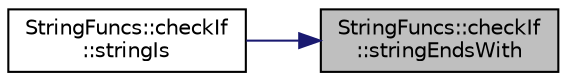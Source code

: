 digraph "StringFuncs::checkIf::stringEndsWith"
{
 // INTERACTIVE_SVG=YES
 // LATEX_PDF_SIZE
  edge [fontname="Helvetica",fontsize="10",labelfontname="Helvetica",labelfontsize="10"];
  node [fontname="Helvetica",fontsize="10",shape=record];
  rankdir="RL";
  Node1 [label="StringFuncs::checkIf\l::stringEndsWith",height=0.2,width=0.4,color="black", fillcolor="grey75", style="filled", fontcolor="black",tooltip=" "];
  Node1 -> Node2 [dir="back",color="midnightblue",fontsize="10",style="solid",fontname="Helvetica"];
  Node2 [label="StringFuncs::checkIf\l::stringIs",height=0.2,width=0.4,color="black", fillcolor="white", style="filled",URL="$namespaceStringFuncs_1_1checkIf.html#a008ca36f924ea47b51586140919f87d6",tooltip=" "];
}

